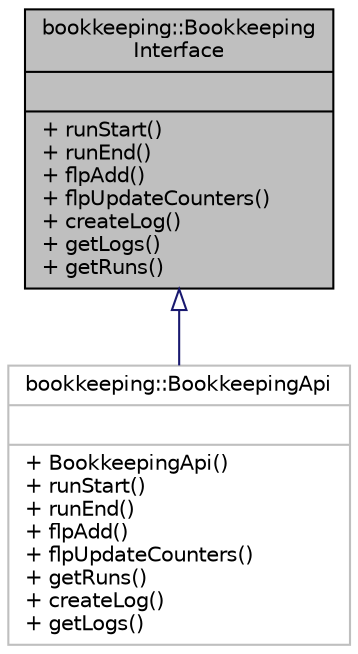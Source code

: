 digraph "bookkeeping::BookkeepingInterface"
{
 // INTERACTIVE_SVG=YES
 // LATEX_PDF_SIZE
  bgcolor="transparent";
  edge [fontname="Helvetica",fontsize="10",labelfontname="Helvetica",labelfontsize="10"];
  node [fontname="Helvetica",fontsize="10",shape=record];
  Node1 [label="{bookkeeping::Bookkeeping\lInterface\n||+ runStart()\l+ runEnd()\l+ flpAdd()\l+ flpUpdateCounters()\l+ createLog()\l+ getLogs()\l+ getRuns()\l}",height=0.2,width=0.4,color="black", fillcolor="grey75", style="filled", fontcolor="black",tooltip=" "];
  Node1 -> Node2 [dir="back",color="midnightblue",fontsize="10",style="solid",arrowtail="onormal",fontname="Helvetica"];
  Node2 [label="{bookkeeping::BookkeepingApi\n||+ BookkeepingApi()\l+ runStart()\l+ runEnd()\l+ flpAdd()\l+ flpUpdateCounters()\l+ getRuns()\l+ createLog()\l+ getLogs()\l}",height=0.2,width=0.4,color="grey75",URL="$classbookkeeping_1_1_bookkeeping_api.html",tooltip=" "];
}
